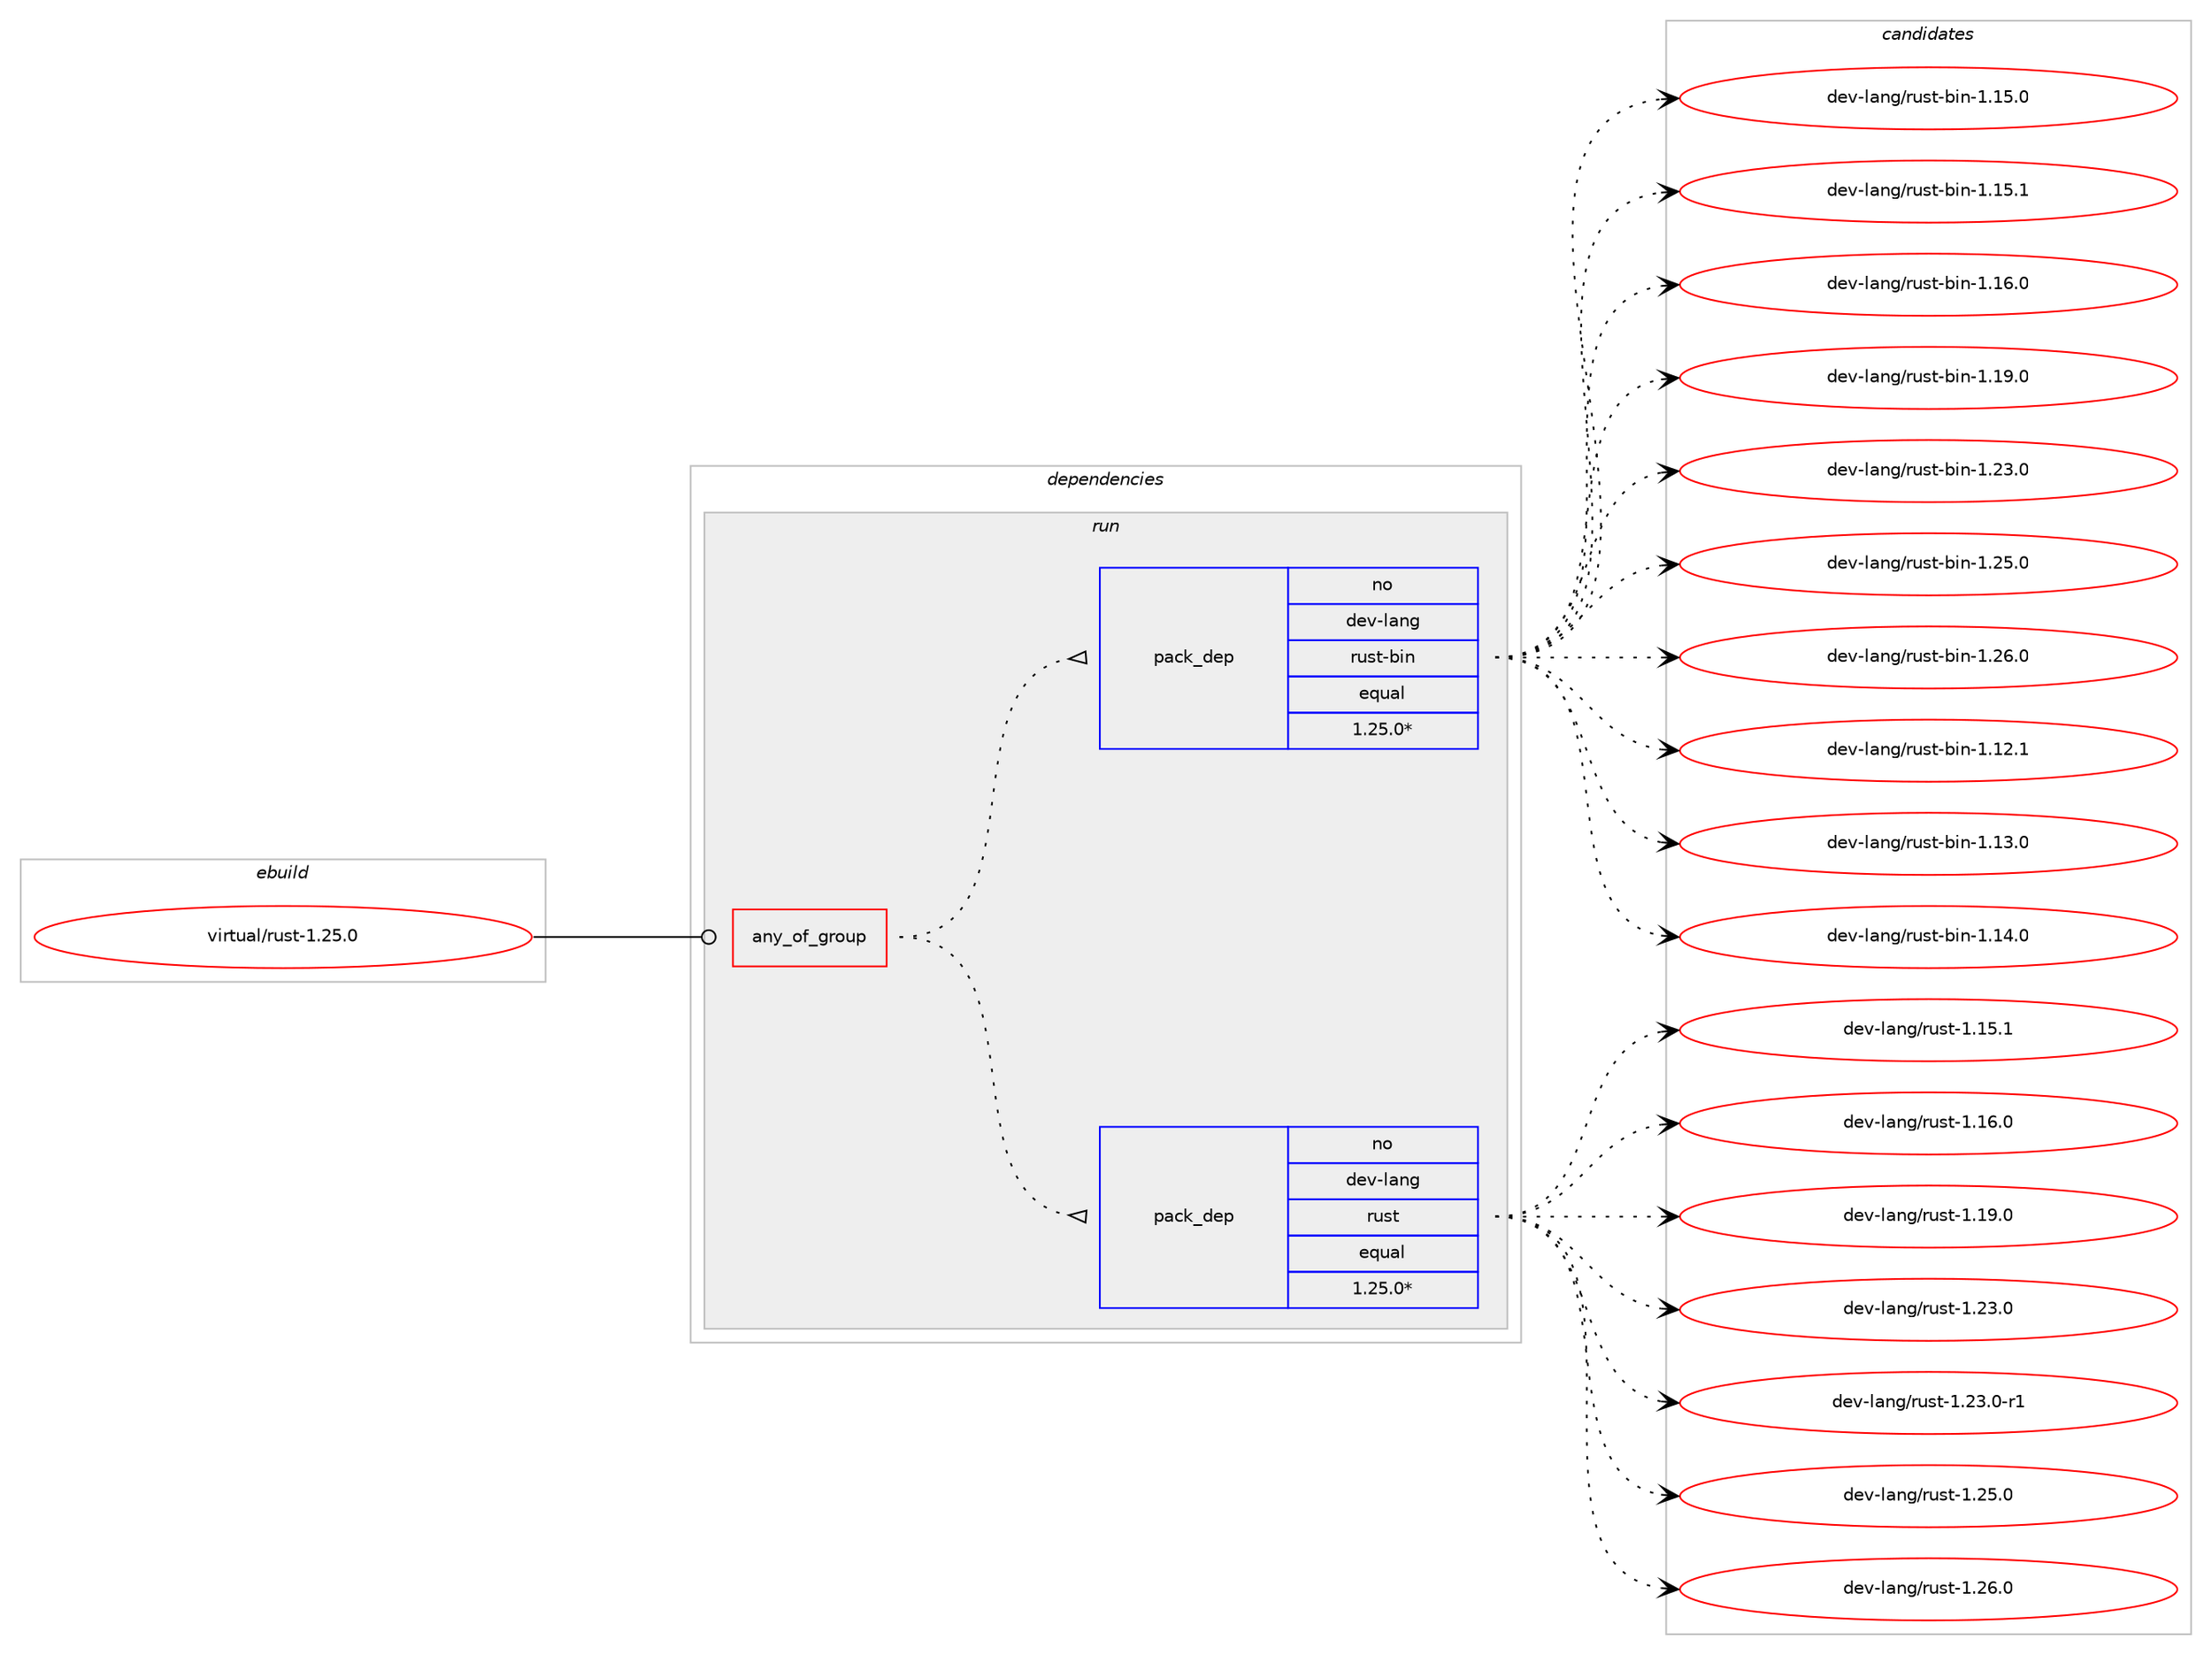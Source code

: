 digraph prolog {

# *************
# Graph options
# *************

newrank=true;
concentrate=true;
compound=true;
graph [rankdir=LR,fontname=Helvetica,fontsize=10,ranksep=1.5];#, ranksep=2.5, nodesep=0.2];
edge  [arrowhead=vee];
node  [fontname=Helvetica,fontsize=10];

# **********
# The ebuild
# **********

subgraph cluster_leftcol {
color=gray;
rank=same;
label=<<i>ebuild</i>>;
id [label="virtual/rust-1.25.0", color=red, width=4, href="../virtual/rust-1.25.0.svg"];
}

# ****************
# The dependencies
# ****************

subgraph cluster_midcol {
color=gray;
label=<<i>dependencies</i>>;
subgraph cluster_compile {
fillcolor="#eeeeee";
style=filled;
label=<<i>compile</i>>;
}
subgraph cluster_compileandrun {
fillcolor="#eeeeee";
style=filled;
label=<<i>compile and run</i>>;
}
subgraph cluster_run {
fillcolor="#eeeeee";
style=filled;
label=<<i>run</i>>;
subgraph any78 {
dependency8770 [label=<<TABLE BORDER="0" CELLBORDER="1" CELLSPACING="0" CELLPADDING="4"><TR><TD CELLPADDING="10">any_of_group</TD></TR></TABLE>>, shape=none, color=red];subgraph pack7484 {
dependency8771 [label=<<TABLE BORDER="0" CELLBORDER="1" CELLSPACING="0" CELLPADDING="4" WIDTH="220"><TR><TD ROWSPAN="6" CELLPADDING="30">pack_dep</TD></TR><TR><TD WIDTH="110">no</TD></TR><TR><TD>dev-lang</TD></TR><TR><TD>rust</TD></TR><TR><TD>equal</TD></TR><TR><TD>1.25.0*</TD></TR></TABLE>>, shape=none, color=blue];
}
dependency8770:e -> dependency8771:w [weight=20,style="dotted",arrowhead="oinv"];
subgraph pack7485 {
dependency8772 [label=<<TABLE BORDER="0" CELLBORDER="1" CELLSPACING="0" CELLPADDING="4" WIDTH="220"><TR><TD ROWSPAN="6" CELLPADDING="30">pack_dep</TD></TR><TR><TD WIDTH="110">no</TD></TR><TR><TD>dev-lang</TD></TR><TR><TD>rust-bin</TD></TR><TR><TD>equal</TD></TR><TR><TD>1.25.0*</TD></TR></TABLE>>, shape=none, color=blue];
}
dependency8770:e -> dependency8772:w [weight=20,style="dotted",arrowhead="oinv"];
}
id:e -> dependency8770:w [weight=20,style="solid",arrowhead="odot"];
}
}

# **************
# The candidates
# **************

subgraph cluster_choices {
rank=same;
color=gray;
label=<<i>candidates</i>>;

subgraph choice7484 {
color=black;
nodesep=1;
choice10010111845108971101034711411711511645494649534649 [label="dev-lang/rust-1.15.1", color=red, width=4,href="../dev-lang/rust-1.15.1.svg"];
choice10010111845108971101034711411711511645494649544648 [label="dev-lang/rust-1.16.0", color=red, width=4,href="../dev-lang/rust-1.16.0.svg"];
choice10010111845108971101034711411711511645494649574648 [label="dev-lang/rust-1.19.0", color=red, width=4,href="../dev-lang/rust-1.19.0.svg"];
choice10010111845108971101034711411711511645494650514648 [label="dev-lang/rust-1.23.0", color=red, width=4,href="../dev-lang/rust-1.23.0.svg"];
choice100101118451089711010347114117115116454946505146484511449 [label="dev-lang/rust-1.23.0-r1", color=red, width=4,href="../dev-lang/rust-1.23.0-r1.svg"];
choice10010111845108971101034711411711511645494650534648 [label="dev-lang/rust-1.25.0", color=red, width=4,href="../dev-lang/rust-1.25.0.svg"];
choice10010111845108971101034711411711511645494650544648 [label="dev-lang/rust-1.26.0", color=red, width=4,href="../dev-lang/rust-1.26.0.svg"];
dependency8771:e -> choice10010111845108971101034711411711511645494649534649:w [style=dotted,weight="100"];
dependency8771:e -> choice10010111845108971101034711411711511645494649544648:w [style=dotted,weight="100"];
dependency8771:e -> choice10010111845108971101034711411711511645494649574648:w [style=dotted,weight="100"];
dependency8771:e -> choice10010111845108971101034711411711511645494650514648:w [style=dotted,weight="100"];
dependency8771:e -> choice100101118451089711010347114117115116454946505146484511449:w [style=dotted,weight="100"];
dependency8771:e -> choice10010111845108971101034711411711511645494650534648:w [style=dotted,weight="100"];
dependency8771:e -> choice10010111845108971101034711411711511645494650544648:w [style=dotted,weight="100"];
}
subgraph choice7485 {
color=black;
nodesep=1;
choice100101118451089711010347114117115116459810511045494649504649 [label="dev-lang/rust-bin-1.12.1", color=red, width=4,href="../dev-lang/rust-bin-1.12.1.svg"];
choice100101118451089711010347114117115116459810511045494649514648 [label="dev-lang/rust-bin-1.13.0", color=red, width=4,href="../dev-lang/rust-bin-1.13.0.svg"];
choice100101118451089711010347114117115116459810511045494649524648 [label="dev-lang/rust-bin-1.14.0", color=red, width=4,href="../dev-lang/rust-bin-1.14.0.svg"];
choice100101118451089711010347114117115116459810511045494649534648 [label="dev-lang/rust-bin-1.15.0", color=red, width=4,href="../dev-lang/rust-bin-1.15.0.svg"];
choice100101118451089711010347114117115116459810511045494649534649 [label="dev-lang/rust-bin-1.15.1", color=red, width=4,href="../dev-lang/rust-bin-1.15.1.svg"];
choice100101118451089711010347114117115116459810511045494649544648 [label="dev-lang/rust-bin-1.16.0", color=red, width=4,href="../dev-lang/rust-bin-1.16.0.svg"];
choice100101118451089711010347114117115116459810511045494649574648 [label="dev-lang/rust-bin-1.19.0", color=red, width=4,href="../dev-lang/rust-bin-1.19.0.svg"];
choice100101118451089711010347114117115116459810511045494650514648 [label="dev-lang/rust-bin-1.23.0", color=red, width=4,href="../dev-lang/rust-bin-1.23.0.svg"];
choice100101118451089711010347114117115116459810511045494650534648 [label="dev-lang/rust-bin-1.25.0", color=red, width=4,href="../dev-lang/rust-bin-1.25.0.svg"];
choice100101118451089711010347114117115116459810511045494650544648 [label="dev-lang/rust-bin-1.26.0", color=red, width=4,href="../dev-lang/rust-bin-1.26.0.svg"];
dependency8772:e -> choice100101118451089711010347114117115116459810511045494649504649:w [style=dotted,weight="100"];
dependency8772:e -> choice100101118451089711010347114117115116459810511045494649514648:w [style=dotted,weight="100"];
dependency8772:e -> choice100101118451089711010347114117115116459810511045494649524648:w [style=dotted,weight="100"];
dependency8772:e -> choice100101118451089711010347114117115116459810511045494649534648:w [style=dotted,weight="100"];
dependency8772:e -> choice100101118451089711010347114117115116459810511045494649534649:w [style=dotted,weight="100"];
dependency8772:e -> choice100101118451089711010347114117115116459810511045494649544648:w [style=dotted,weight="100"];
dependency8772:e -> choice100101118451089711010347114117115116459810511045494649574648:w [style=dotted,weight="100"];
dependency8772:e -> choice100101118451089711010347114117115116459810511045494650514648:w [style=dotted,weight="100"];
dependency8772:e -> choice100101118451089711010347114117115116459810511045494650534648:w [style=dotted,weight="100"];
dependency8772:e -> choice100101118451089711010347114117115116459810511045494650544648:w [style=dotted,weight="100"];
}
}

}
